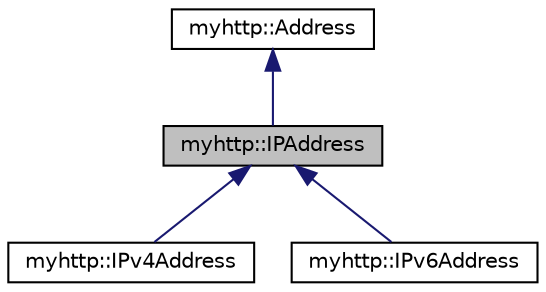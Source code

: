 digraph "myhttp::IPAddress"
{
 // LATEX_PDF_SIZE
  edge [fontname="Helvetica",fontsize="10",labelfontname="Helvetica",labelfontsize="10"];
  node [fontname="Helvetica",fontsize="10",shape=record];
  Node1 [label="myhttp::IPAddress",height=0.2,width=0.4,color="black", fillcolor="grey75", style="filled", fontcolor="black",tooltip="IP地址的基类"];
  Node2 -> Node1 [dir="back",color="midnightblue",fontsize="10",style="solid",fontname="Helvetica"];
  Node2 [label="myhttp::Address",height=0.2,width=0.4,color="black", fillcolor="white", style="filled",URL="$classmyhttp_1_1Address.html",tooltip="网络地址的基类,抽象类"];
  Node1 -> Node3 [dir="back",color="midnightblue",fontsize="10",style="solid",fontname="Helvetica"];
  Node3 [label="myhttp::IPv4Address",height=0.2,width=0.4,color="black", fillcolor="white", style="filled",URL="$classmyhttp_1_1IPv4Address.html",tooltip="IPv4地址"];
  Node1 -> Node4 [dir="back",color="midnightblue",fontsize="10",style="solid",fontname="Helvetica"];
  Node4 [label="myhttp::IPv6Address",height=0.2,width=0.4,color="black", fillcolor="white", style="filled",URL="$classmyhttp_1_1IPv6Address.html",tooltip=" "];
}

